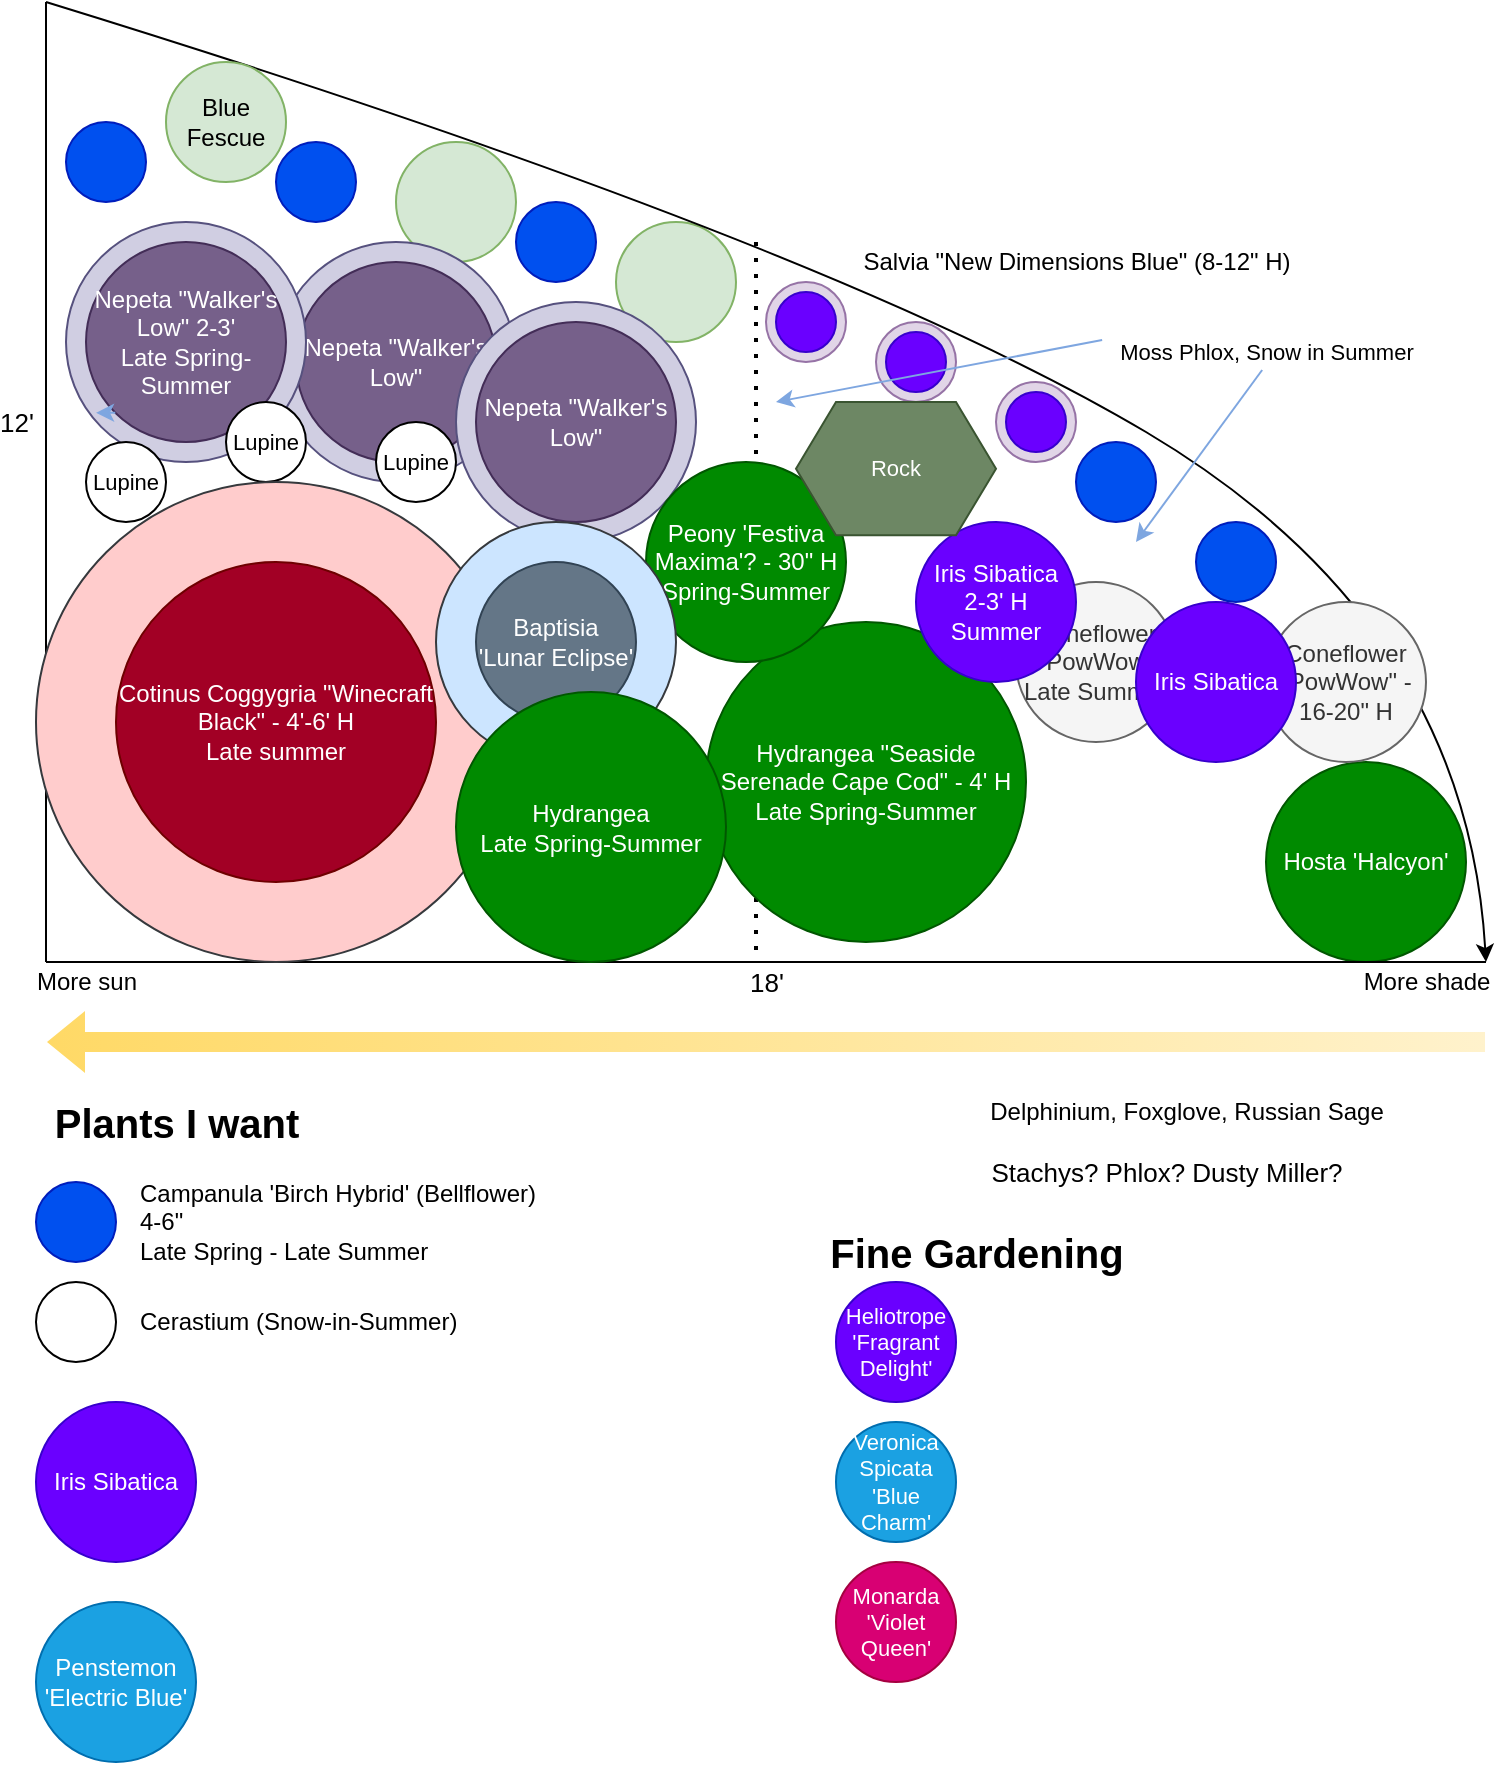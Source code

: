 <mxfile version="18.1.3" type="github">
  <diagram id="8aN0rm1MY_QhQ1KlozjM" name="Page-1">
    <mxGraphModel dx="2066" dy="1155" grid="1" gridSize="10" guides="1" tooltips="1" connect="1" arrows="1" fold="1" page="1" pageScale="1" pageWidth="850" pageHeight="1100" math="0" shadow="0">
      <root>
        <mxCell id="0" />
        <mxCell id="1" parent="0" />
        <mxCell id="Cx3Qpiqb-a-1uhkqveDJ-206" value="" style="endArrow=none;dashed=1;html=1;dashPattern=1 3;strokeWidth=2;fontSize=11;fontColor=#000000;" parent="1" edge="1">
          <mxGeometry width="50" height="50" relative="1" as="geometry">
            <mxPoint x="400" y="160" as="sourcePoint" />
            <mxPoint x="400" y="520" as="targetPoint" />
          </mxGeometry>
        </mxCell>
        <mxCell id="Cx3Qpiqb-a-1uhkqveDJ-6" value="" style="group;movable=0;resizable=0;rotatable=0;deletable=0;editable=0;connectable=0;container=0;" parent="1" vertex="1" connectable="0">
          <mxGeometry x="80" y="190" width="640" height="280" as="geometry" />
        </mxCell>
        <mxCell id="Cx3Qpiqb-a-1uhkqveDJ-4" value="Hydrangea &quot;Seaside Serenade Cape Cod&quot; - 4&#39; H&lt;br&gt;Late Spring-Summer" style="ellipse;whiteSpace=wrap;html=1;aspect=fixed;fillColor=#008a00;strokeColor=#005700;fontColor=#ffffff;" parent="1" vertex="1">
          <mxGeometry x="375" y="350" width="160" height="160" as="geometry" />
        </mxCell>
        <mxCell id="Cx3Qpiqb-a-1uhkqveDJ-68" value="Hosta &#39;Halcyon&#39;" style="ellipse;whiteSpace=wrap;html=1;aspect=fixed;fillColor=#008a00;strokeColor=#005700;fontColor=#ffffff;" parent="1" vertex="1">
          <mxGeometry x="655" y="420" width="100" height="100" as="geometry" />
        </mxCell>
        <mxCell id="Cx3Qpiqb-a-1uhkqveDJ-72" value="" style="ellipse;whiteSpace=wrap;html=1;aspect=fixed;fillColor=#d5e8d4;strokeColor=#82b366;" parent="1" vertex="1">
          <mxGeometry x="330" y="150" width="60" height="60" as="geometry" />
        </mxCell>
        <mxCell id="Cx3Qpiqb-a-1uhkqveDJ-73" value="" style="ellipse;whiteSpace=wrap;html=1;aspect=fixed;fillColor=#d5e8d4;strokeColor=#82b366;" parent="1" vertex="1">
          <mxGeometry x="220" y="110" width="60" height="60" as="geometry" />
        </mxCell>
        <mxCell id="Cx3Qpiqb-a-1uhkqveDJ-1" value="" style="endArrow=none;html=1;" parent="1" edge="1">
          <mxGeometry x="45" y="240" width="50" height="50" as="geometry">
            <mxPoint x="45" y="520" as="sourcePoint" />
            <mxPoint x="45" y="40" as="targetPoint" />
          </mxGeometry>
        </mxCell>
        <mxCell id="Cx3Qpiqb-a-1uhkqveDJ-80" value="12&#39;" style="edgeLabel;html=1;align=center;verticalAlign=middle;resizable=0;points=[];fontSize=13;" parent="Cx3Qpiqb-a-1uhkqveDJ-1" vertex="1" connectable="0">
          <mxGeometry relative="1" as="geometry">
            <mxPoint x="-15" y="-30" as="offset" />
          </mxGeometry>
        </mxCell>
        <mxCell id="Cx3Qpiqb-a-1uhkqveDJ-2" value="" style="endArrow=none;html=1;" parent="1" edge="1">
          <mxGeometry x="45" y="240" width="50" height="50" as="geometry">
            <mxPoint x="45" y="520" as="sourcePoint" />
            <mxPoint x="765" y="520" as="targetPoint" />
          </mxGeometry>
        </mxCell>
        <mxCell id="Cx3Qpiqb-a-1uhkqveDJ-81" value="18&#39;" style="edgeLabel;html=1;align=center;verticalAlign=middle;resizable=0;points=[];fontSize=13;" parent="Cx3Qpiqb-a-1uhkqveDJ-2" vertex="1" connectable="0">
          <mxGeometry relative="1" as="geometry">
            <mxPoint y="10" as="offset" />
          </mxGeometry>
        </mxCell>
        <mxCell id="Cx3Qpiqb-a-1uhkqveDJ-3" value="" style="curved=1;endArrow=classic;html=1;" parent="1" edge="1">
          <mxGeometry x="45" y="240" width="50" height="50" as="geometry">
            <mxPoint x="45" y="40" as="sourcePoint" />
            <mxPoint x="765" y="520" as="targetPoint" />
            <Array as="points">
              <mxPoint x="435" y="160" />
              <mxPoint x="755" y="350" />
            </Array>
          </mxGeometry>
        </mxCell>
        <mxCell id="Cx3Qpiqb-a-1uhkqveDJ-93" value="Salvia &quot;New Dimensions Blue&quot; (8-12&quot; H)" style="text;html=1;align=center;verticalAlign=middle;resizable=0;points=[];autosize=1;strokeColor=none;" parent="1" vertex="1">
          <mxGeometry x="445" y="160" width="230" height="20" as="geometry" />
        </mxCell>
        <mxCell id="Cx3Qpiqb-a-1uhkqveDJ-102" value="" style="shape=flexArrow;endArrow=classic;html=1;dashed=1;fontColor=#000000;strokeWidth=1;gradientColor=#ffd966;fillColor=#fff2cc;gradientDirection=west;strokeColor=none;" parent="1" edge="1">
          <mxGeometry width="50" height="50" relative="1" as="geometry">
            <mxPoint x="765" y="560" as="sourcePoint" />
            <mxPoint x="45" y="560" as="targetPoint" />
          </mxGeometry>
        </mxCell>
        <mxCell id="Cx3Qpiqb-a-1uhkqveDJ-103" value="More sun" style="text;html=1;align=center;verticalAlign=middle;resizable=0;points=[];autosize=1;strokeColor=none;fontColor=#000000;" parent="1" vertex="1">
          <mxGeometry x="30" y="520" width="70" height="20" as="geometry" />
        </mxCell>
        <mxCell id="Cx3Qpiqb-a-1uhkqveDJ-104" value="More shade" style="text;html=1;align=center;verticalAlign=middle;resizable=0;points=[];autosize=1;strokeColor=none;fontColor=#000000;" parent="1" vertex="1">
          <mxGeometry x="695" y="520" width="80" height="20" as="geometry" />
        </mxCell>
        <mxCell id="Cx3Qpiqb-a-1uhkqveDJ-105" value="Plants I want" style="text;html=1;align=center;verticalAlign=middle;resizable=0;points=[];autosize=1;strokeColor=none;fontColor=#000000;fontStyle=1;fontSize=20;" parent="1" vertex="1">
          <mxGeometry x="40" y="585" width="140" height="30" as="geometry" />
        </mxCell>
        <mxCell id="Cx3Qpiqb-a-1uhkqveDJ-107" value="Stachys? Phlox? Dusty Miller?" style="text;html=1;align=center;verticalAlign=middle;resizable=0;points=[];autosize=1;strokeColor=none;fontSize=13;fontColor=#000000;" parent="1" vertex="1">
          <mxGeometry x="510" y="615" width="190" height="20" as="geometry" />
        </mxCell>
        <mxCell id="Cx3Qpiqb-a-1uhkqveDJ-114" value="" style="group" parent="1" vertex="1" connectable="0">
          <mxGeometry x="160" y="160" width="120" height="130" as="geometry" />
        </mxCell>
        <mxCell id="Cx3Qpiqb-a-1uhkqveDJ-115" value="" style="ellipse;whiteSpace=wrap;html=1;aspect=fixed;fontSize=12;fillColor=#d0cee2;strokeColor=#56517e;" parent="Cx3Qpiqb-a-1uhkqveDJ-114" vertex="1">
          <mxGeometry width="120" height="120" as="geometry" />
        </mxCell>
        <mxCell id="Cx3Qpiqb-a-1uhkqveDJ-116" value="Nepeta &quot;Walker&#39;s Low&quot;" style="ellipse;whiteSpace=wrap;html=1;aspect=fixed;fontSize=12;fontColor=#ffffff;fillColor=#76608a;strokeColor=#432D57;" parent="Cx3Qpiqb-a-1uhkqveDJ-114" vertex="1">
          <mxGeometry x="10" y="10" width="100" height="100" as="geometry" />
        </mxCell>
        <mxCell id="Cx3Qpiqb-a-1uhkqveDJ-182" value="Lupine" style="ellipse;whiteSpace=wrap;html=1;aspect=fixed;fontSize=11;" parent="Cx3Qpiqb-a-1uhkqveDJ-114" vertex="1">
          <mxGeometry x="50" y="90" width="40" height="40" as="geometry" />
        </mxCell>
        <mxCell id="Cx3Qpiqb-a-1uhkqveDJ-120" value="" style="group" parent="1" vertex="1" connectable="0">
          <mxGeometry x="250" y="190" width="120" height="120" as="geometry" />
        </mxCell>
        <mxCell id="Cx3Qpiqb-a-1uhkqveDJ-121" value="" style="ellipse;whiteSpace=wrap;html=1;aspect=fixed;fontSize=12;fillColor=#d0cee2;strokeColor=#56517e;" parent="Cx3Qpiqb-a-1uhkqveDJ-120" vertex="1">
          <mxGeometry width="120" height="120" as="geometry" />
        </mxCell>
        <mxCell id="Cx3Qpiqb-a-1uhkqveDJ-122" value="Nepeta &quot;Walker&#39;s Low&quot;" style="ellipse;whiteSpace=wrap;html=1;aspect=fixed;fontSize=12;fontColor=#ffffff;fillColor=#76608a;strokeColor=#432D57;" parent="Cx3Qpiqb-a-1uhkqveDJ-120" vertex="1">
          <mxGeometry x="10" y="10" width="100" height="100" as="geometry" />
        </mxCell>
        <mxCell id="Cx3Qpiqb-a-1uhkqveDJ-136" value="" style="group" parent="1" vertex="1" connectable="0">
          <mxGeometry x="405" y="180" width="40" height="40" as="geometry" />
        </mxCell>
        <mxCell id="Cx3Qpiqb-a-1uhkqveDJ-137" value="" style="ellipse;whiteSpace=wrap;html=1;aspect=fixed;fillColor=#e1d5e7;strokeColor=#9673a6;" parent="Cx3Qpiqb-a-1uhkqveDJ-136" vertex="1">
          <mxGeometry width="40" height="40" as="geometry" />
        </mxCell>
        <mxCell id="Cx3Qpiqb-a-1uhkqveDJ-138" value="" style="ellipse;whiteSpace=wrap;html=1;aspect=fixed;strokeColor=#3700CC;fontColor=#ffffff;fillColor=#6a00ff;" parent="Cx3Qpiqb-a-1uhkqveDJ-136" vertex="1">
          <mxGeometry x="5" y="5" width="30" height="30" as="geometry" />
        </mxCell>
        <mxCell id="Cx3Qpiqb-a-1uhkqveDJ-140" value="" style="group" parent="1" vertex="1" connectable="0">
          <mxGeometry x="520" y="230" width="40" height="40" as="geometry" />
        </mxCell>
        <mxCell id="Cx3Qpiqb-a-1uhkqveDJ-141" value="" style="ellipse;whiteSpace=wrap;html=1;aspect=fixed;fillColor=#e1d5e7;strokeColor=#9673a6;" parent="Cx3Qpiqb-a-1uhkqveDJ-140" vertex="1">
          <mxGeometry width="40" height="40" as="geometry" />
        </mxCell>
        <mxCell id="Cx3Qpiqb-a-1uhkqveDJ-142" value="" style="ellipse;whiteSpace=wrap;html=1;aspect=fixed;strokeColor=#3700CC;fontColor=#ffffff;fillColor=#6a00ff;" parent="Cx3Qpiqb-a-1uhkqveDJ-140" vertex="1">
          <mxGeometry x="5" y="5" width="30" height="30" as="geometry" />
        </mxCell>
        <mxCell id="Cx3Qpiqb-a-1uhkqveDJ-144" value="Delphinium, Foxglove, Russian Sage" style="text;html=1;align=center;verticalAlign=middle;resizable=0;points=[];autosize=1;strokeColor=none;fontSize=12;fontColor=#000000;" parent="1" vertex="1">
          <mxGeometry x="510" y="585" width="210" height="20" as="geometry" />
        </mxCell>
        <mxCell id="Cx3Qpiqb-a-1uhkqveDJ-158" value="" style="group" parent="1" vertex="1" connectable="0">
          <mxGeometry x="460" y="200" width="40" height="40" as="geometry" />
        </mxCell>
        <mxCell id="Cx3Qpiqb-a-1uhkqveDJ-159" value="" style="ellipse;whiteSpace=wrap;html=1;aspect=fixed;fillColor=#e1d5e7;strokeColor=#9673a6;" parent="Cx3Qpiqb-a-1uhkqveDJ-158" vertex="1">
          <mxGeometry width="40" height="40" as="geometry" />
        </mxCell>
        <mxCell id="Cx3Qpiqb-a-1uhkqveDJ-160" value="" style="ellipse;whiteSpace=wrap;html=1;aspect=fixed;strokeColor=#3700CC;fontColor=#ffffff;fillColor=#6a00ff;" parent="Cx3Qpiqb-a-1uhkqveDJ-158" vertex="1">
          <mxGeometry x="5" y="5" width="30" height="30" as="geometry" />
        </mxCell>
        <mxCell id="Cx3Qpiqb-a-1uhkqveDJ-162" value="Blue Fescue" style="ellipse;whiteSpace=wrap;html=1;aspect=fixed;fillColor=#d5e8d4;strokeColor=#82b366;" parent="1" vertex="1">
          <mxGeometry x="105" y="70" width="60" height="60" as="geometry" />
        </mxCell>
        <mxCell id="Cx3Qpiqb-a-1uhkqveDJ-163" value="" style="ellipse;whiteSpace=wrap;html=1;aspect=fixed;fontSize=12;fontColor=#ffffff;fillColor=#0050ef;strokeColor=#001DBC;" parent="1" vertex="1">
          <mxGeometry x="40" y="630" width="40" height="40" as="geometry" />
        </mxCell>
        <mxCell id="Cx3Qpiqb-a-1uhkqveDJ-164" value="Campanula &#39;Birch Hybrid&#39; (Bellflower)&lt;br&gt;4-6&quot;&lt;br&gt;Late Spring - Late Summer" style="text;html=1;align=left;verticalAlign=middle;resizable=0;points=[];autosize=1;strokeColor=none;fontSize=12;fontColor=#000000;" parent="1" vertex="1">
          <mxGeometry x="90" y="630" width="210" height="40" as="geometry" />
        </mxCell>
        <mxCell id="Cx3Qpiqb-a-1uhkqveDJ-165" value="" style="ellipse;whiteSpace=wrap;html=1;aspect=fixed;fontSize=12;" parent="1" vertex="1">
          <mxGeometry x="40" y="680" width="40" height="40" as="geometry" />
        </mxCell>
        <mxCell id="Cx3Qpiqb-a-1uhkqveDJ-166" value="Cerastium (Snow-in-Summer)" style="text;html=1;align=left;verticalAlign=middle;resizable=0;points=[];autosize=1;strokeColor=none;fontSize=12;fontColor=#000000;" parent="1" vertex="1">
          <mxGeometry x="90" y="690" width="170" height="20" as="geometry" />
        </mxCell>
        <mxCell id="Cx3Qpiqb-a-1uhkqveDJ-167" value="Iris Sibatica" style="ellipse;whiteSpace=wrap;html=1;aspect=fixed;fontSize=12;fontColor=#ffffff;fillColor=#6a00ff;align=center;strokeColor=#3700CC;" parent="1" vertex="1">
          <mxGeometry x="40" y="740" width="80" height="80" as="geometry" />
        </mxCell>
        <mxCell id="Cx3Qpiqb-a-1uhkqveDJ-171" value="Penstemon &#39;Electric Blue&#39;" style="ellipse;whiteSpace=wrap;html=1;aspect=fixed;fillColor=#1ba1e2;strokeColor=#006EAF;fontColor=#ffffff;" parent="1" vertex="1">
          <mxGeometry x="40" y="840" width="80" height="80" as="geometry" />
        </mxCell>
        <mxCell id="Cx3Qpiqb-a-1uhkqveDJ-172" value="Fine Gardening" style="text;html=1;align=center;verticalAlign=middle;resizable=0;points=[];autosize=1;strokeColor=none;fontColor=#000000;fontStyle=1;fontSize=20;" parent="1" vertex="1">
          <mxGeometry x="430" y="650" width="160" height="30" as="geometry" />
        </mxCell>
        <mxCell id="Cx3Qpiqb-a-1uhkqveDJ-174" value="Heliotrope &#39;Fragrant Delight&#39;" style="ellipse;whiteSpace=wrap;html=1;aspect=fixed;fillColor=#6a00ff;strokeColor=#3700CC;fontColor=#ffffff;fontSize=11;" parent="1" vertex="1">
          <mxGeometry x="440" y="680" width="60" height="60" as="geometry" />
        </mxCell>
        <mxCell id="Cx3Qpiqb-a-1uhkqveDJ-175" value="Veronica Spicata &#39;Blue Charm&#39;" style="ellipse;whiteSpace=wrap;html=1;aspect=fixed;fontSize=11;fillColor=#1ba1e2;strokeColor=#006EAF;fontColor=#ffffff;" parent="1" vertex="1">
          <mxGeometry x="440" y="750" width="60" height="60" as="geometry" />
        </mxCell>
        <mxCell id="Cx3Qpiqb-a-1uhkqveDJ-176" value="Monarda &#39;Violet Queen&#39;" style="ellipse;whiteSpace=wrap;html=1;aspect=fixed;fontSize=11;fillColor=#d80073;strokeColor=#A50040;fontColor=#ffffff;" parent="1" vertex="1">
          <mxGeometry x="440" y="820" width="60" height="60" as="geometry" />
        </mxCell>
        <mxCell id="Cx3Qpiqb-a-1uhkqveDJ-56" value="Coneflower &quot;PowWow&quot;&lt;br&gt;Late Summer" style="ellipse;whiteSpace=wrap;html=1;aspect=fixed;fillColor=#f5f5f5;strokeColor=#666666;fontColor=#333333;" parent="1" vertex="1">
          <mxGeometry x="530" y="330" width="80" height="80" as="geometry" />
        </mxCell>
        <mxCell id="Cx3Qpiqb-a-1uhkqveDJ-60" value="Coneflower &quot;PowWow&quot; - 16-20&quot; H" style="ellipse;whiteSpace=wrap;html=1;aspect=fixed;fillColor=#f5f5f5;strokeColor=#666666;fontColor=#333333;" parent="1" vertex="1">
          <mxGeometry x="655" y="340" width="80" height="80" as="geometry" />
        </mxCell>
        <mxCell id="Cx3Qpiqb-a-1uhkqveDJ-187" value="" style="ellipse;whiteSpace=wrap;html=1;aspect=fixed;fontSize=12;fontColor=#ffffff;fillColor=#0050ef;strokeColor=#001DBC;" parent="1" vertex="1">
          <mxGeometry x="55" y="100" width="40" height="40" as="geometry" />
        </mxCell>
        <mxCell id="Cx3Qpiqb-a-1uhkqveDJ-188" value="" style="ellipse;whiteSpace=wrap;html=1;aspect=fixed;fontSize=12;fontColor=#ffffff;fillColor=#0050ef;strokeColor=#001DBC;" parent="1" vertex="1">
          <mxGeometry x="160" y="110" width="40" height="40" as="geometry" />
        </mxCell>
        <mxCell id="Cx3Qpiqb-a-1uhkqveDJ-189" value="" style="ellipse;whiteSpace=wrap;html=1;aspect=fixed;fontSize=12;fontColor=#ffffff;fillColor=#0050ef;strokeColor=#001DBC;" parent="1" vertex="1">
          <mxGeometry x="280" y="140" width="40" height="40" as="geometry" />
        </mxCell>
        <mxCell id="Cx3Qpiqb-a-1uhkqveDJ-193" value="Iris Sibatica&lt;br&gt;2-3&#39; H&lt;br&gt;Summer" style="ellipse;whiteSpace=wrap;html=1;aspect=fixed;fontSize=12;fontColor=#ffffff;fillColor=#6a00ff;align=center;strokeColor=#3700CC;" parent="1" vertex="1">
          <mxGeometry x="480" y="300" width="80" height="80" as="geometry" />
        </mxCell>
        <mxCell id="Cx3Qpiqb-a-1uhkqveDJ-194" value="Iris Sibatica" style="ellipse;whiteSpace=wrap;html=1;aspect=fixed;fontSize=12;fontColor=#ffffff;fillColor=#6a00ff;align=center;strokeColor=#3700CC;" parent="1" vertex="1">
          <mxGeometry x="590" y="340" width="80" height="80" as="geometry" />
        </mxCell>
        <mxCell id="Cx3Qpiqb-a-1uhkqveDJ-196" value="" style="group" parent="1" vertex="1" connectable="0">
          <mxGeometry x="55" y="150" width="120" height="130" as="geometry" />
        </mxCell>
        <mxCell id="Cx3Qpiqb-a-1uhkqveDJ-124" value="" style="ellipse;whiteSpace=wrap;html=1;aspect=fixed;fontSize=12;fillColor=#d0cee2;strokeColor=#56517e;" parent="Cx3Qpiqb-a-1uhkqveDJ-196" vertex="1">
          <mxGeometry width="120" height="120" as="geometry" />
        </mxCell>
        <mxCell id="Cx3Qpiqb-a-1uhkqveDJ-125" value="Nepeta &quot;Walker&#39;s Low&quot; 2-3&#39;&lt;br&gt;Late Spring-Summer" style="ellipse;whiteSpace=wrap;html=1;aspect=fixed;fontSize=12;fontColor=#ffffff;fillColor=#76608a;strokeColor=#432D57;" parent="Cx3Qpiqb-a-1uhkqveDJ-196" vertex="1">
          <mxGeometry x="10" y="10" width="100" height="100" as="geometry" />
        </mxCell>
        <mxCell id="Cx3Qpiqb-a-1uhkqveDJ-195" style="edgeStyle=orthogonalEdgeStyle;rounded=0;orthogonalLoop=1;jettySize=auto;html=1;exitX=0;exitY=1;exitDx=0;exitDy=0;entryX=0.05;entryY=0.85;entryDx=0;entryDy=0;entryPerimeter=0;dashed=1;fontSize=11;fontColor=#000000;strokeColor=#7EA6E0;strokeWidth=1;" parent="Cx3Qpiqb-a-1uhkqveDJ-196" source="Cx3Qpiqb-a-1uhkqveDJ-125" target="Cx3Qpiqb-a-1uhkqveDJ-125" edge="1">
          <mxGeometry x="55" y="150" as="geometry" />
        </mxCell>
        <mxCell id="Cx3Qpiqb-a-1uhkqveDJ-181" value="Lupine" style="ellipse;whiteSpace=wrap;html=1;aspect=fixed;fontSize=11;" parent="Cx3Qpiqb-a-1uhkqveDJ-196" vertex="1">
          <mxGeometry x="80" y="90" width="40" height="40" as="geometry" />
        </mxCell>
        <mxCell id="Cx3Qpiqb-a-1uhkqveDJ-74" value="Peony &#39;Festiva Maxima&#39;?&amp;nbsp;- 30&quot; H&lt;br&gt;Spring-Summer" style="ellipse;whiteSpace=wrap;html=1;aspect=fixed;fillColor=#008a00;strokeColor=#005700;fontColor=#ffffff;" parent="1" vertex="1">
          <mxGeometry x="345" y="270" width="100" height="100" as="geometry" />
        </mxCell>
        <mxCell id="Cx3Qpiqb-a-1uhkqveDJ-198" value="Rock" style="shape=hexagon;perimeter=hexagonPerimeter2;whiteSpace=wrap;html=1;fixedSize=1;fontSize=11;fillColor=#6d8764;strokeColor=#3A5431;fontColor=#ffffff;" parent="1" vertex="1">
          <mxGeometry x="420" y="240" width="100" height="66.67" as="geometry" />
        </mxCell>
        <mxCell id="Cx3Qpiqb-a-1uhkqveDJ-199" value="" style="ellipse;whiteSpace=wrap;html=1;aspect=fixed;fontSize=12;fontColor=#ffffff;fillColor=#0050ef;strokeColor=#001DBC;" parent="1" vertex="1">
          <mxGeometry x="620" y="300" width="40" height="40" as="geometry" />
        </mxCell>
        <mxCell id="Cx3Qpiqb-a-1uhkqveDJ-200" value="" style="ellipse;whiteSpace=wrap;html=1;aspect=fixed;fontSize=12;fontColor=#ffffff;fillColor=#0050ef;strokeColor=#001DBC;" parent="1" vertex="1">
          <mxGeometry x="560" y="260" width="40" height="40" as="geometry" />
        </mxCell>
        <mxCell id="Cx3Qpiqb-a-1uhkqveDJ-201" value="Moss Phlox, Snow in Summer" style="text;html=1;align=center;verticalAlign=middle;resizable=0;points=[];autosize=1;strokeColor=none;fontSize=11;" parent="1" vertex="1">
          <mxGeometry x="575" y="205" width="160" height="20" as="geometry" />
        </mxCell>
        <mxCell id="Cx3Qpiqb-a-1uhkqveDJ-202" value="" style="endArrow=classic;html=1;fontSize=11;fontColor=#000000;strokeColor=#7EA6E0;strokeWidth=1;exitX=-0.012;exitY=0.2;exitDx=0;exitDy=0;exitPerimeter=0;" parent="1" source="Cx3Qpiqb-a-1uhkqveDJ-201" edge="1">
          <mxGeometry width="50" height="50" relative="1" as="geometry">
            <mxPoint x="640" y="120" as="sourcePoint" />
            <mxPoint x="410" y="240" as="targetPoint" />
          </mxGeometry>
        </mxCell>
        <mxCell id="Cx3Qpiqb-a-1uhkqveDJ-203" value="" style="endArrow=classic;html=1;fontSize=11;fontColor=#000000;strokeColor=#7EA6E0;strokeWidth=1;exitX=0.488;exitY=0.95;exitDx=0;exitDy=0;exitPerimeter=0;" parent="1" source="Cx3Qpiqb-a-1uhkqveDJ-201" edge="1">
          <mxGeometry width="50" height="50" relative="1" as="geometry">
            <mxPoint x="720" y="280" as="sourcePoint" />
            <mxPoint x="590" y="310" as="targetPoint" />
          </mxGeometry>
        </mxCell>
        <mxCell id="Cx3Qpiqb-a-1uhkqveDJ-97" value="" style="ellipse;whiteSpace=wrap;html=1;aspect=fixed;fillColor=#ffcccc;strokeColor=#36393d;" parent="1" vertex="1">
          <mxGeometry x="40" y="280" width="240" height="240" as="geometry" />
        </mxCell>
        <mxCell id="Cx3Qpiqb-a-1uhkqveDJ-100" value="Cotinus Coggygria &quot;Winecraft Black&quot; - 4&#39;-6&#39; H&lt;br&gt;Late summer" style="ellipse;whiteSpace=wrap;html=1;aspect=fixed;fillColor=#a20025;strokeColor=#6F0000;fontColor=#ffffff;" parent="1" vertex="1">
          <mxGeometry x="80" y="320" width="160" height="160" as="geometry" />
        </mxCell>
        <mxCell id="Cx3Qpiqb-a-1uhkqveDJ-128" value="Coneflower &quot;PowWow&quot;" style="ellipse;whiteSpace=wrap;html=1;aspect=fixed;fillColor=#f5f5f5;strokeColor=#666666;fontColor=#333333;" parent="1" vertex="1">
          <mxGeometry x="250" y="320" width="80" height="80" as="geometry" />
        </mxCell>
        <mxCell id="Cx3Qpiqb-a-1uhkqveDJ-180" value="Lupine" style="ellipse;whiteSpace=wrap;html=1;aspect=fixed;fontSize=11;" parent="1" vertex="1">
          <mxGeometry x="65" y="260" width="40" height="40" as="geometry" />
        </mxCell>
        <mxCell id="Cx3Qpiqb-a-1uhkqveDJ-205" value="" style="group" parent="1" vertex="1" connectable="0">
          <mxGeometry x="240" y="300" width="120" height="120" as="geometry" />
        </mxCell>
        <mxCell id="Cx3Qpiqb-a-1uhkqveDJ-146" value="" style="ellipse;whiteSpace=wrap;html=1;fontSize=12;fillColor=#cce5ff;strokeColor=#36393d;" parent="Cx3Qpiqb-a-1uhkqveDJ-205" vertex="1">
          <mxGeometry width="120" height="120" as="geometry" />
        </mxCell>
        <mxCell id="Cx3Qpiqb-a-1uhkqveDJ-145" value="Baptisia &#39;Lunar Eclipse&#39;" style="ellipse;whiteSpace=wrap;html=1;fontSize=12;fontColor=#ffffff;fillColor=#647687;strokeColor=#314354;" parent="Cx3Qpiqb-a-1uhkqveDJ-205" vertex="1">
          <mxGeometry x="20" y="20" width="80" height="80" as="geometry" />
        </mxCell>
        <mxCell id="D6cx8TsHnMWH8M60aXxg-1" value="Hydrangea&lt;br&gt;Late Spring-Summer" style="ellipse;whiteSpace=wrap;html=1;aspect=fixed;fillColor=#008a00;strokeColor=#005700;fontColor=#ffffff;" vertex="1" parent="1">
          <mxGeometry x="250" y="385" width="135" height="135" as="geometry" />
        </mxCell>
      </root>
    </mxGraphModel>
  </diagram>
</mxfile>
